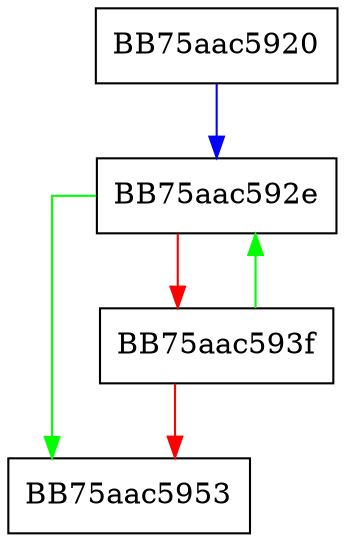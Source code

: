 digraph OnTheFly {
  node [shape="box"];
  graph [splines=ortho];
  BB75aac5920 -> BB75aac592e [color="blue"];
  BB75aac592e -> BB75aac5953 [color="green"];
  BB75aac592e -> BB75aac593f [color="red"];
  BB75aac593f -> BB75aac592e [color="green"];
  BB75aac593f -> BB75aac5953 [color="red"];
}